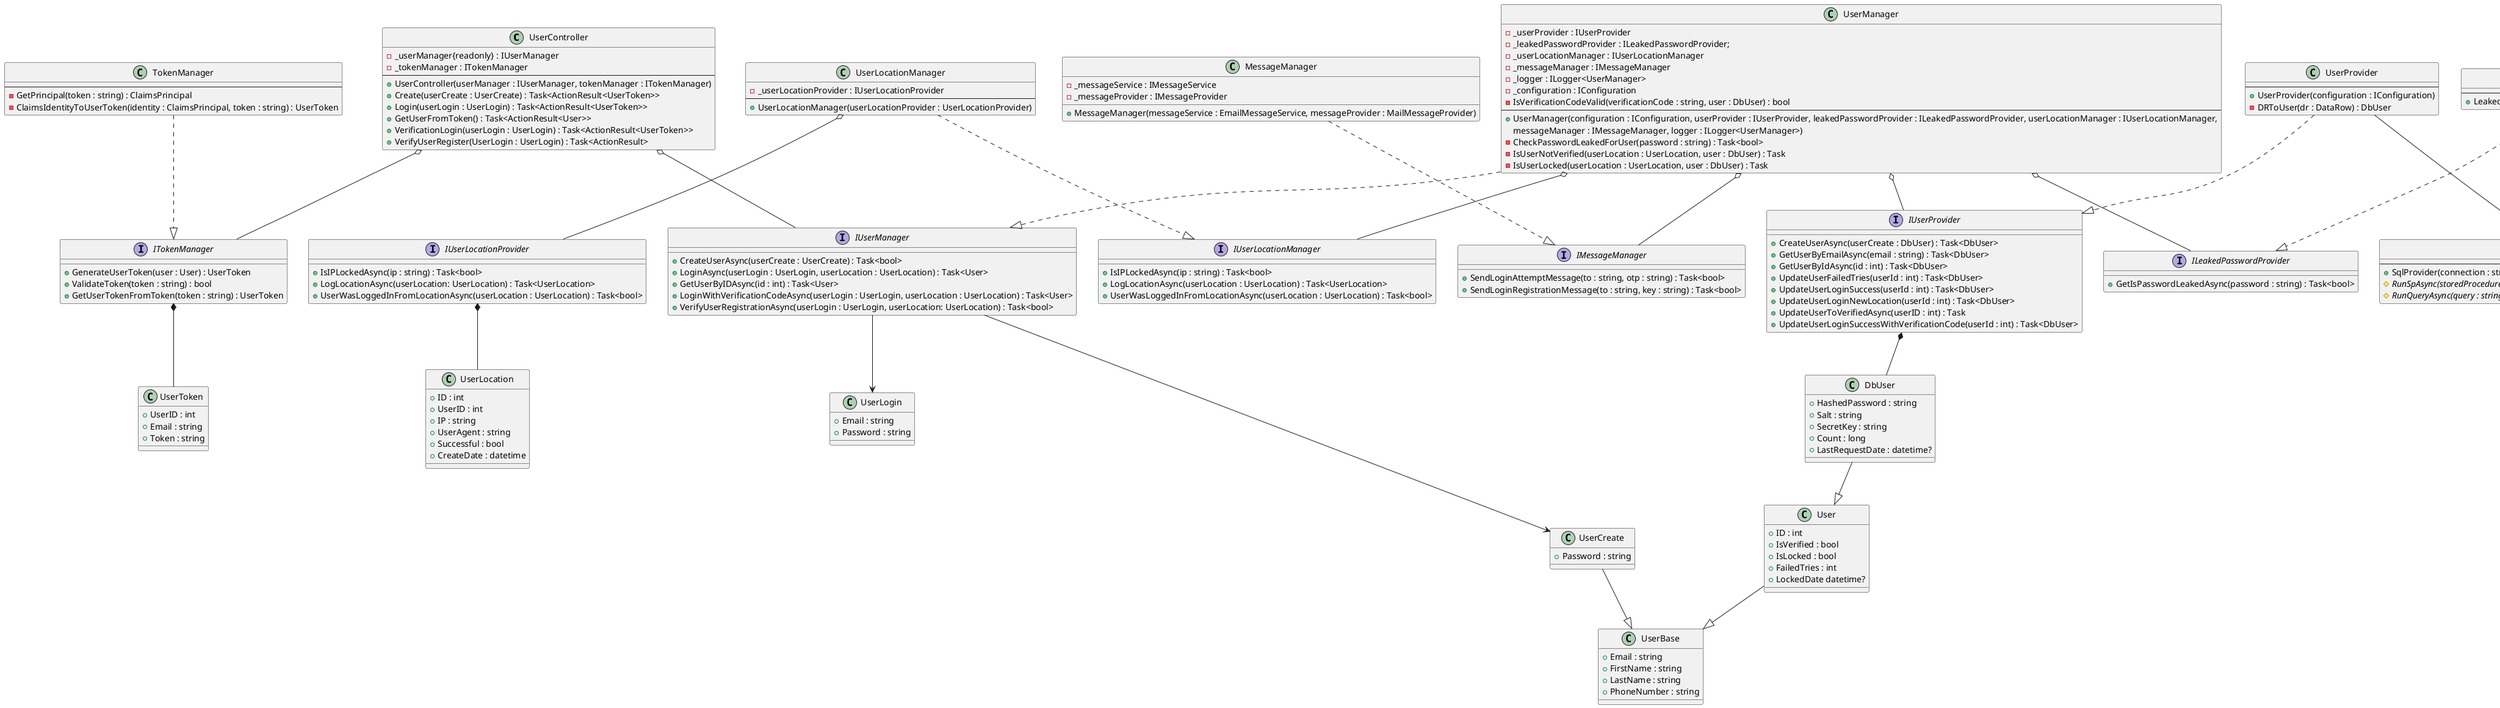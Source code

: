 @startuml API class diagram

top to bottom direction

'Controllers'

class UserController{
    -_userManager{readonly} : IUserManager
    -_tokenManager : ITokenManager
    --
    +UserController(userManager : IUserManager, tokenManager : ITokenManager)
    +Create(userCreate : UserCreate) : Task<ActionResult<UserToken>>
    +Login(userLogin : UserLogin) : Task<ActionResult<UserToken>>
    +GetUserFromToken() : Task<ActionResult<User>>
    +VerificationLogin(userLogin : UserLogin) : Task<ActionResult<UserToken>>
    +VerifyUserRegister(UserLogin : UserLogin) : Task<ActionResult>
}

'Controllers mappings' 

UserController o-- IUserManager
UserController o-- ITokenManager

'Managers'

Interface IUserManager {
    +CreateUserAsync(userCreate : UserCreate) : Task<bool>
    +LoginAsync(userLogin : UserLogin, userLocation : UserLocation) : Task<User>
    +GetUserByIDAsync(id : int) : Task<User>
    +LoginWithVerificationCodeAsync(userLogin : UserLogin, userLocation : UserLocation) : Task<User>
    +VerifyUserRegistrationAsync(userLogin : UserLogin, userLocation: UserLocation) : Task<bool>
}

interface ITokenManager {
    +GenerateUserToken(user : User) : UserToken
    +ValidateToken(token : string) : bool
    +GetUserTokenFromToken(token : string) : UserToken
}


interface IUserLocationManager {
    +IsIPLockedAsync(ip : string) : Task<bool>
    +LogLocationAsync(userLocation : UserLocation) : Task<UserLocation>
    +UserWasLoggedInFromLocationAsync(userLocation : UserLocation) : Task<bool>
}

interface IMessageManager {
    +SendLoginAttemptMessage(to : string, otp : string) : Task<bool>
    +SendLoginRegistrationMessage(to : string, key : string) : Task<bool>
}

class TokenManager {
    --
    -GetPrincipal(token : string) : ClaimsPrincipal
    -ClaimsIdentityToUserToken(identity : ClaimsPrincipal, token : string) : UserToken
}

class UserManager {
    -_userProvider : IUserProvider
    -_leakedPasswordProvider : ILeakedPasswordProvider;
    -_userLocationManager : IUserLocationManager
    -_messageManager : IMessageManager
    -_logger : ILogger<UserManager>
    -_configuration : IConfiguration
    -IsVerificationCodeValid(verificationCode : string, user : DbUser) : bool
    --
    +UserManager(configuration : IConfiguration, userProvider : IUserProvider, leakedPasswordProvider : ILeakedPasswordProvider, userLocationManager : IUserLocationManager,
     messageManager : IMessageManager, logger : ILogger<UserManager>)
    -CheckPasswordLeakedForUser(password : string) : Task<bool>
    -IsUserNotVerified(userLocation : UserLocation, user : DbUser) : Task
    -IsUserLocked(userLocation : UserLocation, user : DbUser) : Task
}

class UserLocationManager {
    -_userLocationProvider : IUserLocationProvider
    --
    +UserLocationManager(userLocationProvider : UserLocationProvider)
}
class MessageManager {
    -_messageService : IMessageService
    -_messageProvider : IMessageProvider

    +MessageManager(messageService : EmailMessageService, messageProvider : MailMessageProvider)
}


'Managers mappings'

IUserManager --> UserCreate
IUserManager --> UserLogin
UserManager .-|> IUserManager
MessageManager .-|> IMessageManager

UserManager o-- IUserProvider
UserManager o-- IUserLocationManager
UserManager o-- ILeakedPasswordProvider
UserManager o-- IMessageManager

TokenManager .-|> ITokenManager
ITokenManager *-- UserToken


UserLocationManager .-|> IUserLocationManager
UserLocationManager o-- IUserLocationProvider
'Providers'

interface IUserProvider {
    +CreateUserAsync(userCreate : DbUser) : Task<DbUser>
    +GetUserByEmailAsync(email : string) : Task<DbUser>
    +GetUserByIdAsync(id : int) : Task<DbUser>
    +UpdateUserFailedTries(userId : int) : Task<DbUser>
    +UpdateUserLoginSuccess(userId : int) : Task<DbUser>
    +UpdateUserLoginNewLocation(userId : int) : Task<DbUser>
    +UpdateUserToVerifiedAsync(userID : int) : Task
    +UpdateUserLoginSuccessWithVerificationCode(userId : int) : Task<DbUser>
}

interface ILeakedPasswordProvider {
    +GetIsPasswordLeakedAsync(password : string) : Task<bool>
}

class SqlProvider {
    --
    +SqlProvider(connection : string)
    {abstract}#RunSpAsync(storedProcedureName : string, storedProcedureElements : SpElements[]) : Task<DataTable>
    {abstract}#RunQueryAsync(query : string) : Task<DataTable>
}

class LeakedPasswordProvider {
    --
    +LeakedPasswordProvider(configuration : IConfiguration)
}

interface IUserLocationProvider{
    +IsIPLockedAsync(ip : string) : Task<bool>
    +LogLocationAsync(userLocation: UserLocation) : Task<UserLocation>
    +UserWasLoggedInFromLocationAsync(userLocation : UserLocation) : Task<bool>
}

class UserProvider {
    --
    +UserProvider(configuration : IConfiguration)
    -DRToUser(dr : DataRow) : DbUser
}



'Providers mappings'

IUserProvider *-- DbUser
IUserLocationProvider *-- UserLocation  

LeakedPasswordProvider .-|> ILeakedPasswordProvider
LeakedPasswordProvider --|> SqlProvider

UserProvider .-|> IUserProvider
UserProvider --|> SqlProvider

'Utility'

class Security{
    --
    {static}-ComputeHash(password : string) : string
    {static}-HashPassword(password : salt, salt : string) : string
    {static}+GetSalt(saltLength : int) : string
    {static}+GetEncryptedAndSaltedPassword(password : string, salt : string, pepper : string) : string
    {static}+GetHotp(key : string, counter : long) : string
    {static}+GetHmacKey() : string
}

class RegexHelper{
    --
    {static}+TryToGetBrowserWithoutVersion(browser : string) : string
}

'Users mappings'

User --|> UserBase
UserCreate --|> UserBase

DbUser --|> User

'User models' 

class UserToken{
    +UserID : int
    +Email : string
    +Token : string
}

class User{
    +ID : int 
    +IsVerified : bool
    +IsLocked : bool
    +FailedTries : int
    +LockedDate datetime?
}

class DbUser{
    +HashedPassword : string
    +Salt : string
    +SecretKey : string
    +Count : long
    +LastRequestDate : datetime?
}

class UserCreate {
    +Password : string
}

class UserBase{
    +Email : string
    +FirstName : string
    +LastName : string
    +PhoneNumber : string
}


class UserLogin{
    +Email : string
    +Password : string 
}

class UserLocation{
    +ID : int
    +UserID : int
    +IP : string
    +UserAgent : string
    +Successful : bool
    +CreateDate : datetime
}


@enduml